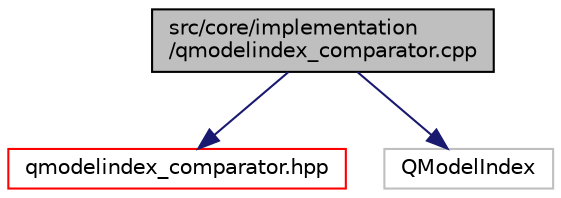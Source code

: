 digraph "src/core/implementation/qmodelindex_comparator.cpp"
{
 // LATEX_PDF_SIZE
  edge [fontname="Helvetica",fontsize="10",labelfontname="Helvetica",labelfontsize="10"];
  node [fontname="Helvetica",fontsize="10",shape=record];
  Node1 [label="src/core/implementation\l/qmodelindex_comparator.cpp",height=0.2,width=0.4,color="black", fillcolor="grey75", style="filled", fontcolor="black",tooltip=" "];
  Node1 -> Node2 [color="midnightblue",fontsize="10",style="solid",fontname="Helvetica"];
  Node2 [label="qmodelindex_comparator.hpp",height=0.2,width=0.4,color="red", fillcolor="white", style="filled",URL="$qmodelindex__comparator_8hpp.html",tooltip=" "];
  Node1 -> Node4 [color="midnightblue",fontsize="10",style="solid",fontname="Helvetica"];
  Node4 [label="QModelIndex",height=0.2,width=0.4,color="grey75", fillcolor="white", style="filled",tooltip=" "];
}
